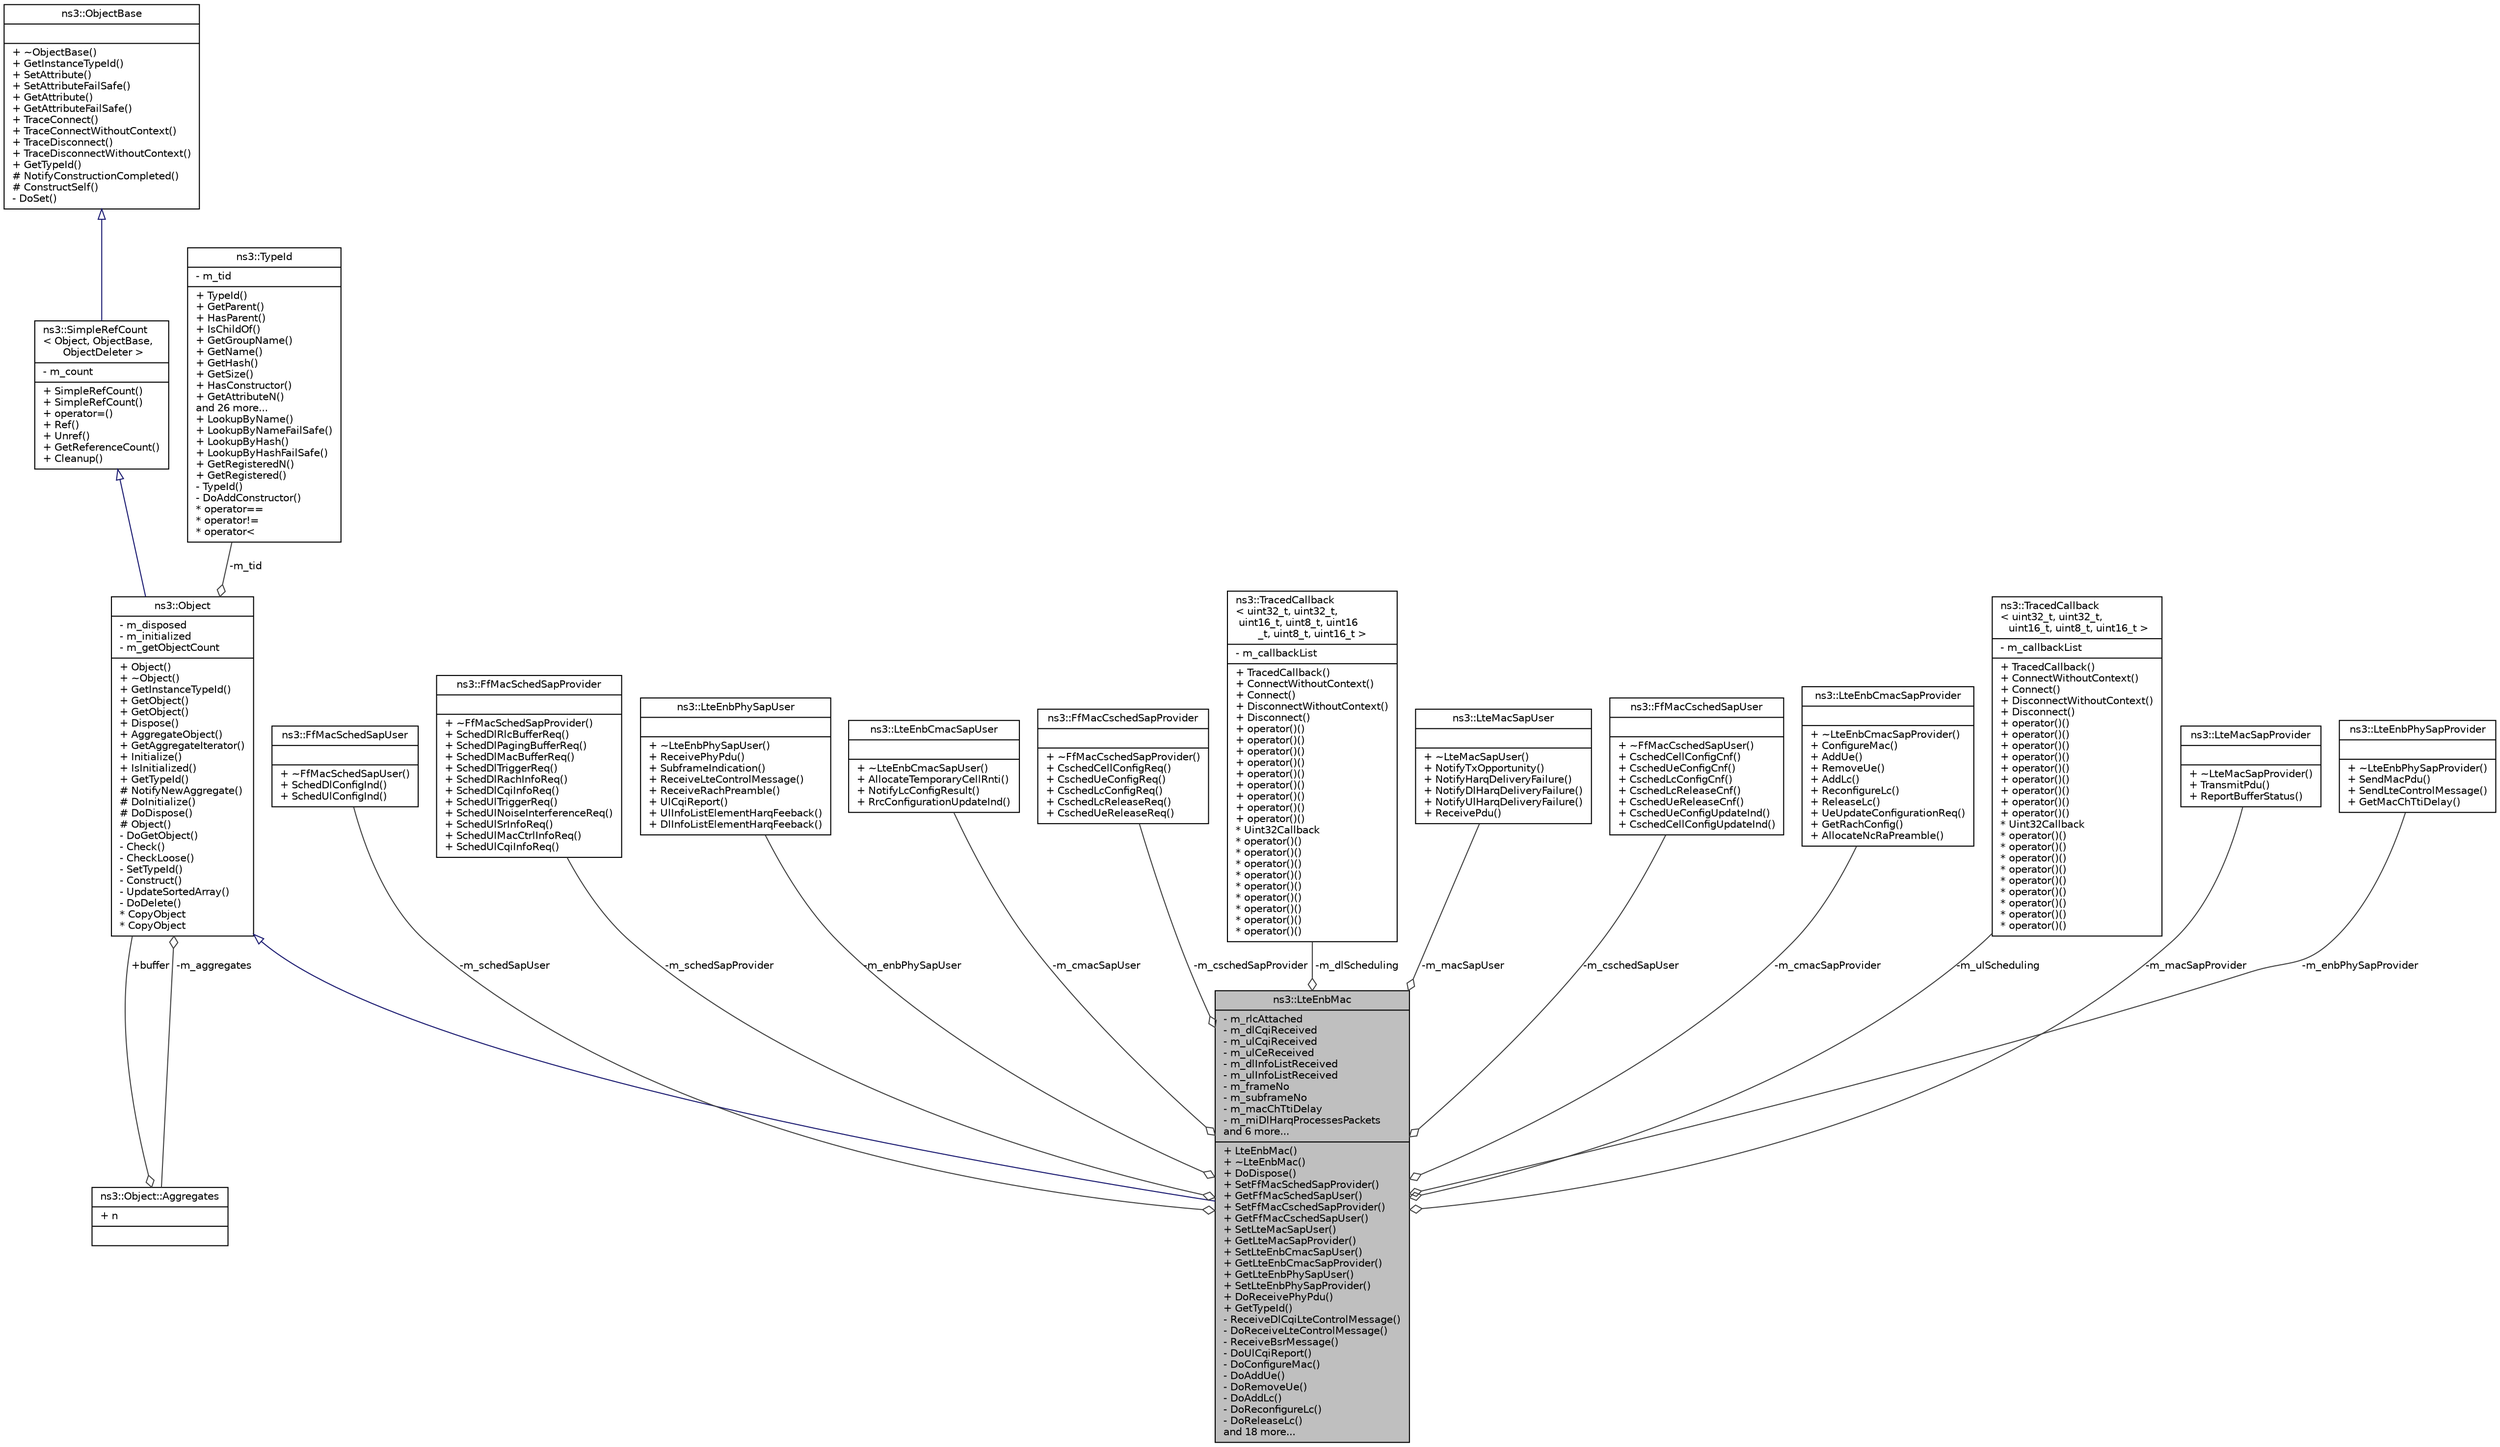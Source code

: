 digraph "ns3::LteEnbMac"
{
  edge [fontname="Helvetica",fontsize="10",labelfontname="Helvetica",labelfontsize="10"];
  node [fontname="Helvetica",fontsize="10",shape=record];
  Node1 [label="{ns3::LteEnbMac\n|- m_rlcAttached\l- m_dlCqiReceived\l- m_ulCqiReceived\l- m_ulCeReceived\l- m_dlInfoListReceived\l- m_ulInfoListReceived\l- m_frameNo\l- m_subframeNo\l- m_macChTtiDelay\l- m_miDlHarqProcessesPackets\land 6 more...\l|+ LteEnbMac()\l+ ~LteEnbMac()\l+ DoDispose()\l+ SetFfMacSchedSapProvider()\l+ GetFfMacSchedSapUser()\l+ SetFfMacCschedSapProvider()\l+ GetFfMacCschedSapUser()\l+ SetLteMacSapUser()\l+ GetLteMacSapProvider()\l+ SetLteEnbCmacSapUser()\l+ GetLteEnbCmacSapProvider()\l+ GetLteEnbPhySapUser()\l+ SetLteEnbPhySapProvider()\l+ DoReceivePhyPdu()\l+ GetTypeId()\l- ReceiveDlCqiLteControlMessage()\l- DoReceiveLteControlMessage()\l- ReceiveBsrMessage()\l- DoUlCqiReport()\l- DoConfigureMac()\l- DoAddUe()\l- DoRemoveUe()\l- DoAddLc()\l- DoReconfigureLc()\l- DoReleaseLc()\land 18 more...\l}",height=0.2,width=0.4,color="black", fillcolor="grey75", style="filled", fontcolor="black"];
  Node2 -> Node1 [dir="back",color="midnightblue",fontsize="10",style="solid",arrowtail="onormal"];
  Node2 [label="{ns3::Object\n|- m_disposed\l- m_initialized\l- m_getObjectCount\l|+ Object()\l+ ~Object()\l+ GetInstanceTypeId()\l+ GetObject()\l+ GetObject()\l+ Dispose()\l+ AggregateObject()\l+ GetAggregateIterator()\l+ Initialize()\l+ IsInitialized()\l+ GetTypeId()\l# NotifyNewAggregate()\l# DoInitialize()\l# DoDispose()\l# Object()\l- DoGetObject()\l- Check()\l- CheckLoose()\l- SetTypeId()\l- Construct()\l- UpdateSortedArray()\l- DoDelete()\l* CopyObject\l* CopyObject\l}",height=0.2,width=0.4,color="black", fillcolor="white", style="filled",URL="$d9/d77/classns3_1_1Object.html",tooltip="A base class which provides memory management and object aggregation. "];
  Node3 -> Node2 [dir="back",color="midnightblue",fontsize="10",style="solid",arrowtail="onormal"];
  Node3 [label="{ns3::SimpleRefCount\l\< Object, ObjectBase,\l ObjectDeleter \>\n|- m_count\l|+ SimpleRefCount()\l+ SimpleRefCount()\l+ operator=()\l+ Ref()\l+ Unref()\l+ GetReferenceCount()\l+ Cleanup()\l}",height=0.2,width=0.4,color="black", fillcolor="white", style="filled",URL="$da/da1/classns3_1_1SimpleRefCount.html"];
  Node4 -> Node3 [dir="back",color="midnightblue",fontsize="10",style="solid",arrowtail="onormal"];
  Node4 [label="{ns3::ObjectBase\n||+ ~ObjectBase()\l+ GetInstanceTypeId()\l+ SetAttribute()\l+ SetAttributeFailSafe()\l+ GetAttribute()\l+ GetAttributeFailSafe()\l+ TraceConnect()\l+ TraceConnectWithoutContext()\l+ TraceDisconnect()\l+ TraceDisconnectWithoutContext()\l+ GetTypeId()\l# NotifyConstructionCompleted()\l# ConstructSelf()\l- DoSet()\l}",height=0.2,width=0.4,color="black", fillcolor="white", style="filled",URL="$d2/dac/classns3_1_1ObjectBase.html",tooltip="Anchor the ns-3 type and attribute system. "];
  Node5 -> Node2 [color="grey25",fontsize="10",style="solid",label=" -m_tid" ,arrowhead="odiamond"];
  Node5 [label="{ns3::TypeId\n|- m_tid\l|+ TypeId()\l+ GetParent()\l+ HasParent()\l+ IsChildOf()\l+ GetGroupName()\l+ GetName()\l+ GetHash()\l+ GetSize()\l+ HasConstructor()\l+ GetAttributeN()\land 26 more...\l+ LookupByName()\l+ LookupByNameFailSafe()\l+ LookupByHash()\l+ LookupByHashFailSafe()\l+ GetRegisteredN()\l+ GetRegistered()\l- TypeId()\l- DoAddConstructor()\l* operator==\l* operator!=\l* operator\<\l}",height=0.2,width=0.4,color="black", fillcolor="white", style="filled",URL="$d6/d11/classns3_1_1TypeId.html",tooltip="a unique identifier for an interface. "];
  Node6 -> Node2 [color="grey25",fontsize="10",style="solid",label=" -m_aggregates" ,arrowhead="odiamond"];
  Node6 [label="{ns3::Object::Aggregates\n|+ n\l|}",height=0.2,width=0.4,color="black", fillcolor="white", style="filled",URL="$d5/de9/structns3_1_1Object_1_1Aggregates.html"];
  Node2 -> Node6 [color="grey25",fontsize="10",style="solid",label=" +buffer" ,arrowhead="odiamond"];
  Node7 -> Node1 [color="grey25",fontsize="10",style="solid",label=" -m_schedSapUser" ,arrowhead="odiamond"];
  Node7 [label="{ns3::FfMacSchedSapUser\n||+ ~FfMacSchedSapUser()\l+ SchedDlConfigInd()\l+ SchedUlConfigInd()\l}",height=0.2,width=0.4,color="black", fillcolor="white", style="filled",URL="$df/d68/classns3_1_1FfMacSchedSapUser.html"];
  Node8 -> Node1 [color="grey25",fontsize="10",style="solid",label=" -m_schedSapProvider" ,arrowhead="odiamond"];
  Node8 [label="{ns3::FfMacSchedSapProvider\n||+ ~FfMacSchedSapProvider()\l+ SchedDlRlcBufferReq()\l+ SchedDlPagingBufferReq()\l+ SchedDlMacBufferReq()\l+ SchedDlTriggerReq()\l+ SchedDlRachInfoReq()\l+ SchedDlCqiInfoReq()\l+ SchedUlTriggerReq()\l+ SchedUlNoiseInterferenceReq()\l+ SchedUlSrInfoReq()\l+ SchedUlMacCtrlInfoReq()\l+ SchedUlCqiInfoReq()\l}",height=0.2,width=0.4,color="black", fillcolor="white", style="filled",URL="$d3/d8f/classns3_1_1FfMacSchedSapProvider.html",tooltip="Provides the SCHED SAP. "];
  Node9 -> Node1 [color="grey25",fontsize="10",style="solid",label=" -m_enbPhySapUser" ,arrowhead="odiamond"];
  Node9 [label="{ns3::LteEnbPhySapUser\n||+ ~LteEnbPhySapUser()\l+ ReceivePhyPdu()\l+ SubframeIndication()\l+ ReceiveLteControlMessage()\l+ ReceiveRachPreamble()\l+ UlCqiReport()\l+ UlInfoListElementHarqFeeback()\l+ DlInfoListElementHarqFeeback()\l}",height=0.2,width=0.4,color="black", fillcolor="white", style="filled",URL="$d5/d77/classns3_1_1LteEnbPhySapUser.html"];
  Node10 -> Node1 [color="grey25",fontsize="10",style="solid",label=" -m_cmacSapUser" ,arrowhead="odiamond"];
  Node10 [label="{ns3::LteEnbCmacSapUser\n||+ ~LteEnbCmacSapUser()\l+ AllocateTemporaryCellRnti()\l+ NotifyLcConfigResult()\l+ RrcConfigurationUpdateInd()\l}",height=0.2,width=0.4,color="black", fillcolor="white", style="filled",URL="$d8/d14/classns3_1_1LteEnbCmacSapUser.html"];
  Node11 -> Node1 [color="grey25",fontsize="10",style="solid",label=" -m_cschedSapProvider" ,arrowhead="odiamond"];
  Node11 [label="{ns3::FfMacCschedSapProvider\n||+ ~FfMacCschedSapProvider()\l+ CschedCellConfigReq()\l+ CschedUeConfigReq()\l+ CschedLcConfigReq()\l+ CschedLcReleaseReq()\l+ CschedUeReleaseReq()\l}",height=0.2,width=0.4,color="black", fillcolor="white", style="filled",URL="$df/d7e/classns3_1_1FfMacCschedSapProvider.html",tooltip="Provides the CSCHED SAP. "];
  Node12 -> Node1 [color="grey25",fontsize="10",style="solid",label=" -m_dlScheduling" ,arrowhead="odiamond"];
  Node12 [label="{ns3::TracedCallback\l\< uint32_t, uint32_t,\l uint16_t, uint8_t, uint16\l_t, uint8_t, uint16_t \>\n|- m_callbackList\l|+ TracedCallback()\l+ ConnectWithoutContext()\l+ Connect()\l+ DisconnectWithoutContext()\l+ Disconnect()\l+ operator()()\l+ operator()()\l+ operator()()\l+ operator()()\l+ operator()()\l+ operator()()\l+ operator()()\l+ operator()()\l+ operator()()\l* Uint32Callback\l* operator()()\l* operator()()\l* operator()()\l* operator()()\l* operator()()\l* operator()()\l* operator()()\l* operator()()\l* operator()()\l}",height=0.2,width=0.4,color="black", fillcolor="white", style="filled",URL="$df/dec/classns3_1_1TracedCallback.html"];
  Node13 -> Node1 [color="grey25",fontsize="10",style="solid",label=" -m_macSapUser" ,arrowhead="odiamond"];
  Node13 [label="{ns3::LteMacSapUser\n||+ ~LteMacSapUser()\l+ NotifyTxOpportunity()\l+ NotifyHarqDeliveryFailure()\l+ NotifyDlHarqDeliveryFailure()\l+ NotifyUlHarqDeliveryFailure()\l+ ReceivePdu()\l}",height=0.2,width=0.4,color="black", fillcolor="white", style="filled",URL="$df/d25/classns3_1_1LteMacSapUser.html"];
  Node14 -> Node1 [color="grey25",fontsize="10",style="solid",label=" -m_cschedSapUser" ,arrowhead="odiamond"];
  Node14 [label="{ns3::FfMacCschedSapUser\n||+ ~FfMacCschedSapUser()\l+ CschedCellConfigCnf()\l+ CschedUeConfigCnf()\l+ CschedLcConfigCnf()\l+ CschedLcReleaseCnf()\l+ CschedUeReleaseCnf()\l+ CschedUeConfigUpdateInd()\l+ CschedCellConfigUpdateInd()\l}",height=0.2,width=0.4,color="black", fillcolor="white", style="filled",URL="$d9/d82/classns3_1_1FfMacCschedSapUser.html"];
  Node15 -> Node1 [color="grey25",fontsize="10",style="solid",label=" -m_cmacSapProvider" ,arrowhead="odiamond"];
  Node15 [label="{ns3::LteEnbCmacSapProvider\n||+ ~LteEnbCmacSapProvider()\l+ ConfigureMac()\l+ AddUe()\l+ RemoveUe()\l+ AddLc()\l+ ReconfigureLc()\l+ ReleaseLc()\l+ UeUpdateConfigurationReq()\l+ GetRachConfig()\l+ AllocateNcRaPreamble()\l}",height=0.2,width=0.4,color="black", fillcolor="white", style="filled",URL="$dd/d73/classns3_1_1LteEnbCmacSapProvider.html"];
  Node16 -> Node1 [color="grey25",fontsize="10",style="solid",label=" -m_ulScheduling" ,arrowhead="odiamond"];
  Node16 [label="{ns3::TracedCallback\l\< uint32_t, uint32_t,\l uint16_t, uint8_t, uint16_t \>\n|- m_callbackList\l|+ TracedCallback()\l+ ConnectWithoutContext()\l+ Connect()\l+ DisconnectWithoutContext()\l+ Disconnect()\l+ operator()()\l+ operator()()\l+ operator()()\l+ operator()()\l+ operator()()\l+ operator()()\l+ operator()()\l+ operator()()\l+ operator()()\l* Uint32Callback\l* operator()()\l* operator()()\l* operator()()\l* operator()()\l* operator()()\l* operator()()\l* operator()()\l* operator()()\l* operator()()\l}",height=0.2,width=0.4,color="black", fillcolor="white", style="filled",URL="$df/dec/classns3_1_1TracedCallback.html"];
  Node17 -> Node1 [color="grey25",fontsize="10",style="solid",label=" -m_macSapProvider" ,arrowhead="odiamond"];
  Node17 [label="{ns3::LteMacSapProvider\n||+ ~LteMacSapProvider()\l+ TransmitPdu()\l+ ReportBufferStatus()\l}",height=0.2,width=0.4,color="black", fillcolor="white", style="filled",URL="$db/d1a/classns3_1_1LteMacSapProvider.html"];
  Node18 -> Node1 [color="grey25",fontsize="10",style="solid",label=" -m_enbPhySapProvider" ,arrowhead="odiamond"];
  Node18 [label="{ns3::LteEnbPhySapProvider\n||+ ~LteEnbPhySapProvider()\l+ SendMacPdu()\l+ SendLteControlMessage()\l+ GetMacChTtiDelay()\l}",height=0.2,width=0.4,color="black", fillcolor="white", style="filled",URL="$d5/db0/classns3_1_1LteEnbPhySapProvider.html"];
}
